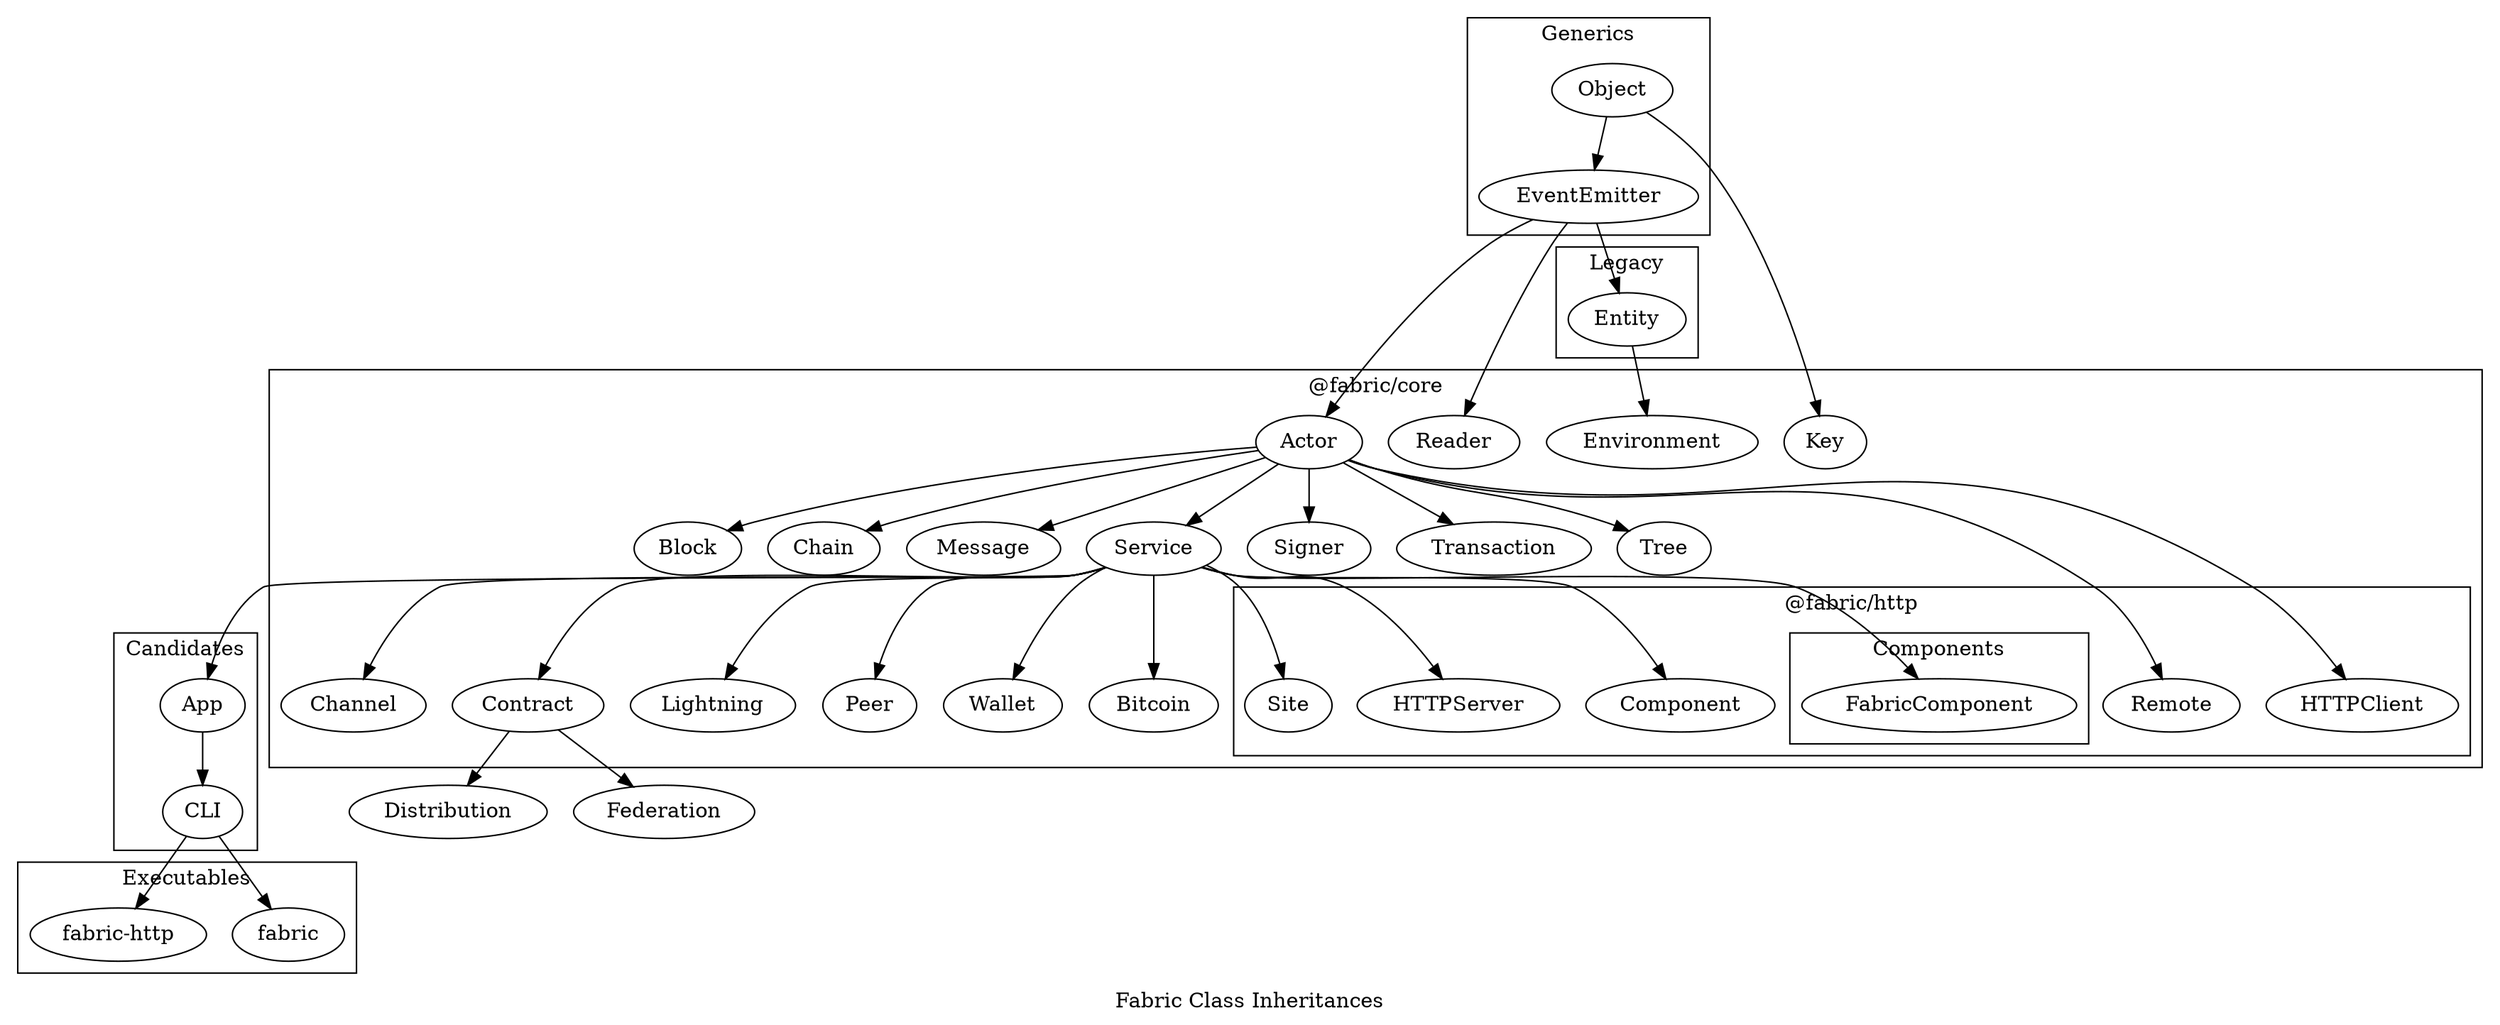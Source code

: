 digraph FabricClasses {
  label = "Fabric Class Inheritances"
  rankdir = "TB"

  subgraph cluster_binaries {
    label = "Executables"
    "fabric"
    "fabric-http"
  }

  subgraph cluster_generics {
    label = "Generics"
    "Object"
    "EventEmitter"
  }

  subgraph cluster_core {
    label = "@fabric/core"
    "Actor"
    "Block"
    "Bitcoin"
    "Chain"
    "Channel"
    "Contract"
    "Environment"
    "Key"
    "Lightning"
    "Message"
    "Peer"
    "Reader"
    "Service"
    "Signer"
    "Transaction"
    "Tree"
    "Wallet"

    subgraph cluster_http {
      label = "@fabric/http"
      "Component"
      "Remote"
      "Site"
      "HTTPClient"
      "HTTPServer"

      subgraph cluster_components {
        label = "Components"
        "FabricComponent"
      }
    }
  }

  subgraph cluster_candidates {
    label = "Candidates"
    "App"
    "CLI"
  }

  subgraph cluster_legacy {
    label = "Legacy"
    "Entity"
  }

  "Actor" -> {
    "Block"
    "Chain"
    "Message"
    "Service"
    "Signer"
    "Transaction"
    "Tree"
    "Remote"
    "HTTPClient"
  }

  "App" -> {
    "CLI"
  }

  "CLI" -> {
    "fabric"
    "fabric-http"
  }

  "Contract" -> {
    "Distribution"
    "Federation"
  }

  "Entity" -> "Environment"
  "EventEmitter" -> {
    "Actor"
    "Entity"
    "Reader"
  }

  "Object" -> "EventEmitter"
  "Object" -> "Key"

  "Service" -> {
    "App"
    "Bitcoin"
    "Channel"
    "Contract"
    "Lightning"
    "Peer"
    "Wallet"
    "Site"
    "HTTPServer"
    "Component"
    "FabricComponent"
  }

}
